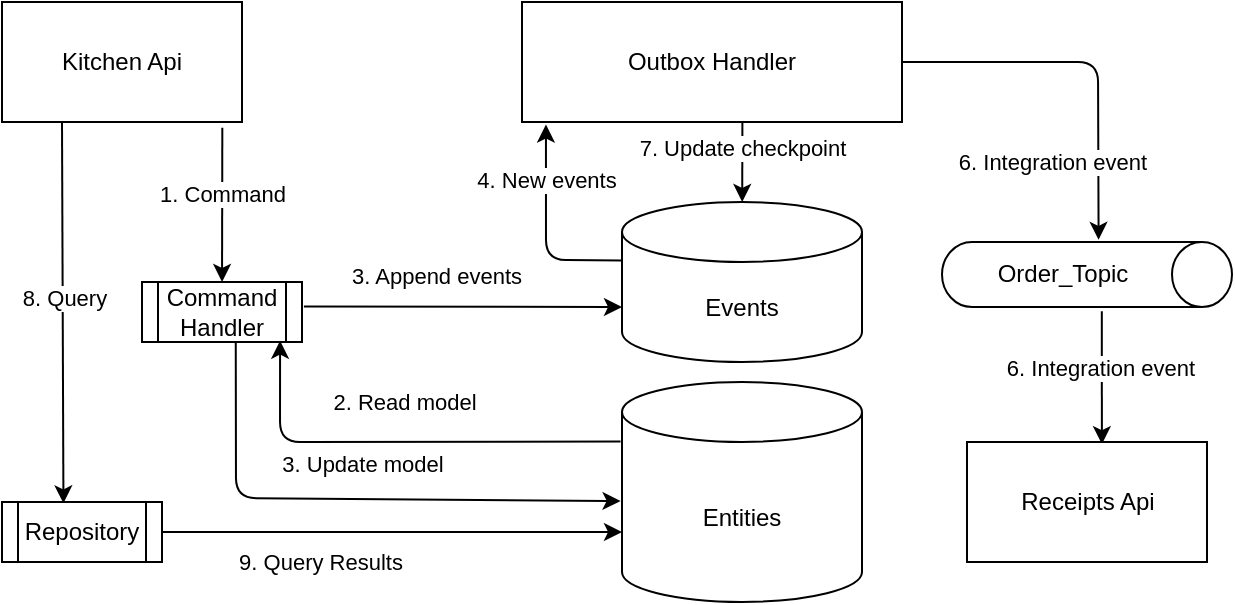 <mxfile>
    <diagram id="WDvoBEK5SS2Z9FpVWY0S" name="Page-1">
        <mxGraphModel dx="953" dy="289" grid="1" gridSize="10" guides="1" tooltips="1" connect="1" arrows="1" fold="1" page="1" pageScale="1" pageWidth="827" pageHeight="1169" math="0" shadow="0">
            <root>
                <mxCell id="0"/>
                <mxCell id="1" parent="0"/>
                <mxCell id="24" value="4. New events" style="edgeStyle=none;html=1;exitX=0;exitY=0.365;exitDx=0;exitDy=0;exitPerimeter=0;entryX=0.063;entryY=1.021;entryDx=0;entryDy=0;entryPerimeter=0;" parent="1" source="37" target="23" edge="1">
                    <mxGeometry x="0.478" relative="1" as="geometry">
                        <mxPoint x="350" y="190" as="sourcePoint"/>
                        <mxPoint x="300" y="70" as="targetPoint"/>
                        <Array as="points">
                            <mxPoint x="322" y="179"/>
                        </Array>
                        <mxPoint as="offset"/>
                    </mxGeometry>
                </mxCell>
                <mxCell id="16" style="edgeStyle=none;html=1;exitX=0.918;exitY=1.047;exitDx=0;exitDy=0;exitPerimeter=0;" parent="1" source="18" target="19" edge="1">
                    <mxGeometry relative="1" as="geometry">
                        <mxPoint x="120" y="230" as="targetPoint"/>
                    </mxGeometry>
                </mxCell>
                <mxCell id="32" value="1. Command" style="edgeLabel;html=1;align=center;verticalAlign=middle;resizable=0;points=[];" parent="16" vertex="1" connectable="0">
                    <mxGeometry x="-0.108" y="1" relative="1" as="geometry">
                        <mxPoint x="-1" y="-2" as="offset"/>
                    </mxGeometry>
                </mxCell>
                <mxCell id="17" style="edgeStyle=none;html=1;entryX=0.384;entryY=0.022;entryDx=0;entryDy=0;exitX=0.25;exitY=1;exitDx=0;exitDy=0;entryPerimeter=0;" parent="1" source="18" target="22" edge="1">
                    <mxGeometry relative="1" as="geometry"/>
                </mxCell>
                <mxCell id="33" value="8. Query" style="edgeLabel;html=1;align=center;verticalAlign=middle;resizable=0;points=[];" parent="17" vertex="1" connectable="0">
                    <mxGeometry x="-0.076" relative="1" as="geometry">
                        <mxPoint as="offset"/>
                    </mxGeometry>
                </mxCell>
                <mxCell id="18" value="&lt;span&gt;Kitchen Api&lt;/span&gt;" style="rounded=0;whiteSpace=wrap;html=1;" parent="1" vertex="1">
                    <mxGeometry x="50" y="50" width="120" height="60" as="geometry"/>
                </mxCell>
                <mxCell id="59" style="edgeStyle=none;html=1;entryX=0;entryY=0;entryDx=0;entryDy=52.5;entryPerimeter=0;exitX=1.012;exitY=0.41;exitDx=0;exitDy=0;exitPerimeter=0;" parent="1" source="19" target="37" edge="1">
                    <mxGeometry relative="1" as="geometry">
                        <mxPoint x="210" y="203" as="sourcePoint"/>
                        <mxPoint x="340" y="205" as="targetPoint"/>
                    </mxGeometry>
                </mxCell>
                <mxCell id="63" value="3. Append events" style="edgeLabel;html=1;align=center;verticalAlign=middle;resizable=0;points=[];" parent="59" vertex="1" connectable="0">
                    <mxGeometry x="-0.176" relative="1" as="geometry">
                        <mxPoint y="-16" as="offset"/>
                    </mxGeometry>
                </mxCell>
                <mxCell id="19" value="Command Handler" style="shape=process;whiteSpace=wrap;html=1;backgroundOutline=1;" parent="1" vertex="1">
                    <mxGeometry x="120" y="190" width="80" height="30" as="geometry"/>
                </mxCell>
                <mxCell id="21" value="9. Query Results" style="edgeStyle=none;html=1;exitX=1;exitY=0.5;exitDx=0;exitDy=0;entryX=0;entryY=0;entryDx=0;entryDy=75;entryPerimeter=0;" parent="1" source="22" target="52" edge="1">
                    <mxGeometry x="-0.316" y="-15" relative="1" as="geometry">
                        <mxPoint as="offset"/>
                        <mxPoint x="130" y="250" as="sourcePoint"/>
                        <mxPoint x="280" y="315" as="targetPoint"/>
                    </mxGeometry>
                </mxCell>
                <mxCell id="22" value="Repository" style="shape=process;whiteSpace=wrap;html=1;backgroundOutline=1;" parent="1" vertex="1">
                    <mxGeometry x="50" y="300" width="80" height="30" as="geometry"/>
                </mxCell>
                <mxCell id="57" style="edgeStyle=none;html=1;exitX=0.58;exitY=0.999;exitDx=0;exitDy=0;exitPerimeter=0;" parent="1" source="23" target="37" edge="1">
                    <mxGeometry relative="1" as="geometry">
                        <mxPoint x="420" y="120" as="sourcePoint"/>
                    </mxGeometry>
                </mxCell>
                <mxCell id="58" value="&lt;span style=&quot;font-family: &amp;#34;helvetica&amp;#34;&quot;&gt;7. Update checkpoint&lt;/span&gt;" style="edgeLabel;html=1;align=center;verticalAlign=middle;resizable=0;points=[];" parent="57" vertex="1" connectable="0">
                    <mxGeometry x="-0.352" relative="1" as="geometry">
                        <mxPoint as="offset"/>
                    </mxGeometry>
                </mxCell>
                <mxCell id="23" value="&lt;span&gt;Outbox Handler&lt;/span&gt;" style="rounded=0;whiteSpace=wrap;html=1;" parent="1" vertex="1">
                    <mxGeometry x="310" y="50" width="190" height="60" as="geometry"/>
                </mxCell>
                <mxCell id="41" style="edgeStyle=none;html=1;entryX=-0.033;entryY=0.46;entryDx=0;entryDy=0;entryPerimeter=0;exitX=1;exitY=0.5;exitDx=0;exitDy=0;" parent="1" source="23" target="38" edge="1">
                    <mxGeometry relative="1" as="geometry">
                        <mxPoint x="630" y="80" as="sourcePoint"/>
                        <Array as="points">
                            <mxPoint x="598" y="80"/>
                        </Array>
                    </mxGeometry>
                </mxCell>
                <mxCell id="44" value="6. Integration event" style="edgeLabel;html=1;align=center;verticalAlign=middle;resizable=0;points=[];" parent="41" vertex="1" connectable="0">
                    <mxGeometry x="-0.287" relative="1" as="geometry">
                        <mxPoint x="8" y="50" as="offset"/>
                    </mxGeometry>
                </mxCell>
                <mxCell id="53" style="edgeStyle=none;html=1;exitX=0.586;exitY=1.014;exitDx=0;exitDy=0;exitPerimeter=0;entryX=-0.006;entryY=0.541;entryDx=0;entryDy=0;entryPerimeter=0;" parent="1" source="19" target="52" edge="1">
                    <mxGeometry relative="1" as="geometry">
                        <mxPoint x="549" y="120" as="sourcePoint"/>
                        <Array as="points">
                            <mxPoint x="167" y="298"/>
                        </Array>
                        <mxPoint x="300" y="280" as="targetPoint"/>
                    </mxGeometry>
                </mxCell>
                <mxCell id="54" value="3. Update model" style="edgeLabel;html=1;align=center;verticalAlign=middle;resizable=0;points=[];" parent="53" vertex="1" connectable="0">
                    <mxGeometry x="0.632" y="-1" relative="1" as="geometry">
                        <mxPoint x="-80" y="-19" as="offset"/>
                    </mxGeometry>
                </mxCell>
                <mxCell id="37" value="Events" style="shape=cylinder3;whiteSpace=wrap;html=1;boundedLbl=1;backgroundOutline=1;size=15;" parent="1" vertex="1">
                    <mxGeometry x="360" y="150" width="120" height="80" as="geometry"/>
                </mxCell>
                <mxCell id="43" style="edgeStyle=none;html=1;exitX=1.066;exitY=0.449;exitDx=0;exitDy=0;exitPerimeter=0;entryX=0.562;entryY=0.018;entryDx=0;entryDy=0;entryPerimeter=0;" parent="1" source="38" target="42" edge="1">
                    <mxGeometry relative="1" as="geometry">
                        <mxPoint x="549.75" y="250" as="targetPoint"/>
                    </mxGeometry>
                </mxCell>
                <mxCell id="45" value="6. Integration event" style="edgeLabel;html=1;align=center;verticalAlign=middle;resizable=0;points=[];" parent="43" vertex="1" connectable="0">
                    <mxGeometry x="-0.163" y="-1" relative="1" as="geometry">
                        <mxPoint as="offset"/>
                    </mxGeometry>
                </mxCell>
                <mxCell id="38" value="Order_Topic" style="shape=cylinder3;whiteSpace=wrap;html=1;boundedLbl=1;backgroundOutline=1;size=15;rotation=0;flipV=0;flipH=0;direction=south;" parent="1" vertex="1">
                    <mxGeometry x="520" y="170" width="145" height="32.5" as="geometry"/>
                </mxCell>
                <mxCell id="42" value="&lt;span&gt;Receipts Api&lt;/span&gt;" style="rounded=0;whiteSpace=wrap;html=1;" parent="1" vertex="1">
                    <mxGeometry x="532.5" y="270" width="120" height="60" as="geometry"/>
                </mxCell>
                <mxCell id="60" style="edgeStyle=none;html=1;entryX=0.863;entryY=0.979;entryDx=0;entryDy=0;entryPerimeter=0;exitX=-0.006;exitY=0.271;exitDx=0;exitDy=0;exitPerimeter=0;" parent="1" source="52" target="19" edge="1">
                    <mxGeometry relative="1" as="geometry">
                        <mxPoint x="350" y="280" as="sourcePoint"/>
                        <Array as="points">
                            <mxPoint x="189" y="270"/>
                        </Array>
                    </mxGeometry>
                </mxCell>
                <mxCell id="61" value="&lt;div&gt;2. Read model&lt;/div&gt;" style="edgeLabel;html=1;align=center;verticalAlign=middle;resizable=0;points=[];" parent="60" vertex="1" connectable="0">
                    <mxGeometry x="0.215" y="-2" relative="1" as="geometry">
                        <mxPoint x="25" y="-18" as="offset"/>
                    </mxGeometry>
                </mxCell>
                <mxCell id="52" value="Entities" style="shape=cylinder3;whiteSpace=wrap;html=1;boundedLbl=1;backgroundOutline=1;size=15;" parent="1" vertex="1">
                    <mxGeometry x="360" y="240" width="120" height="110" as="geometry"/>
                </mxCell>
            </root>
        </mxGraphModel>
    </diagram>
</mxfile>